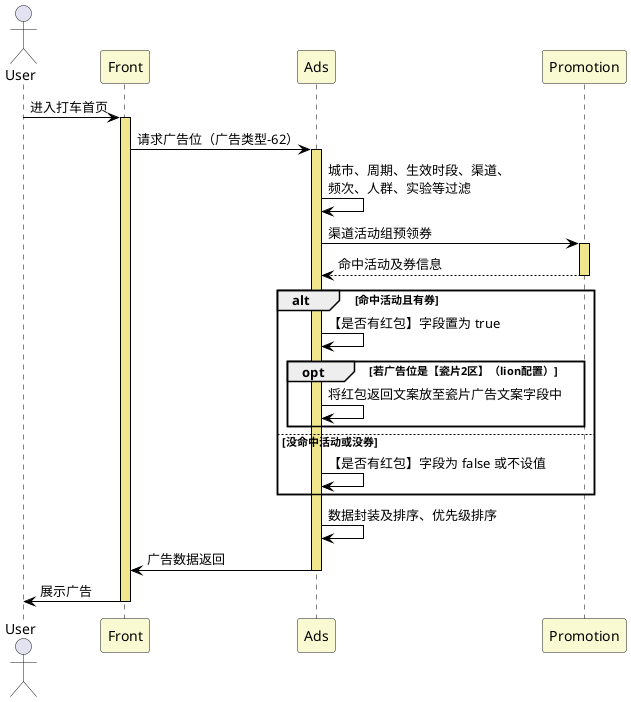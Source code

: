 @startuml
skinparam sequence {
ArrowColor black
LifeLineBorderColor black
LifeLineBackgroundColor khaki
ParticipantBackgroundColor lightgoldenrodyellow
}
Actor User
participant Front
participant Ads
participant Promotion

User -> Front: 进入打车首页

activate Front
    Front -> Ads: 请求广告位（广告类型-62）
        activate Ads
        Ads -> Ads: 城市、周期、生效时段、渠道、\n频次、人群、实验等过滤
        Ads -> Promotion: 渠道活动组预领券
            activate Promotion
                Promotion --> Ads : 命中活动及券信息
            deactivate Promotion
        alt 命中活动且有券
            Ads -> Ads: 【是否有红包】字段置为 true
            opt 若广告位是【瓷片2区】（lion配置）
                Ads -> Ads : 将红包返回文案放至瓷片广告文案字段中
            end
        else 没命中活动或没券
            Ads -> Ads : 【是否有红包】字段为 false 或不设值
        end
        Ads -> Ads: 数据封装及排序、优先级排序
        Ads -> Front: 广告数据返回
        deactivate Ads
Front -> User: 展示广告
deactivate Front

@enduml